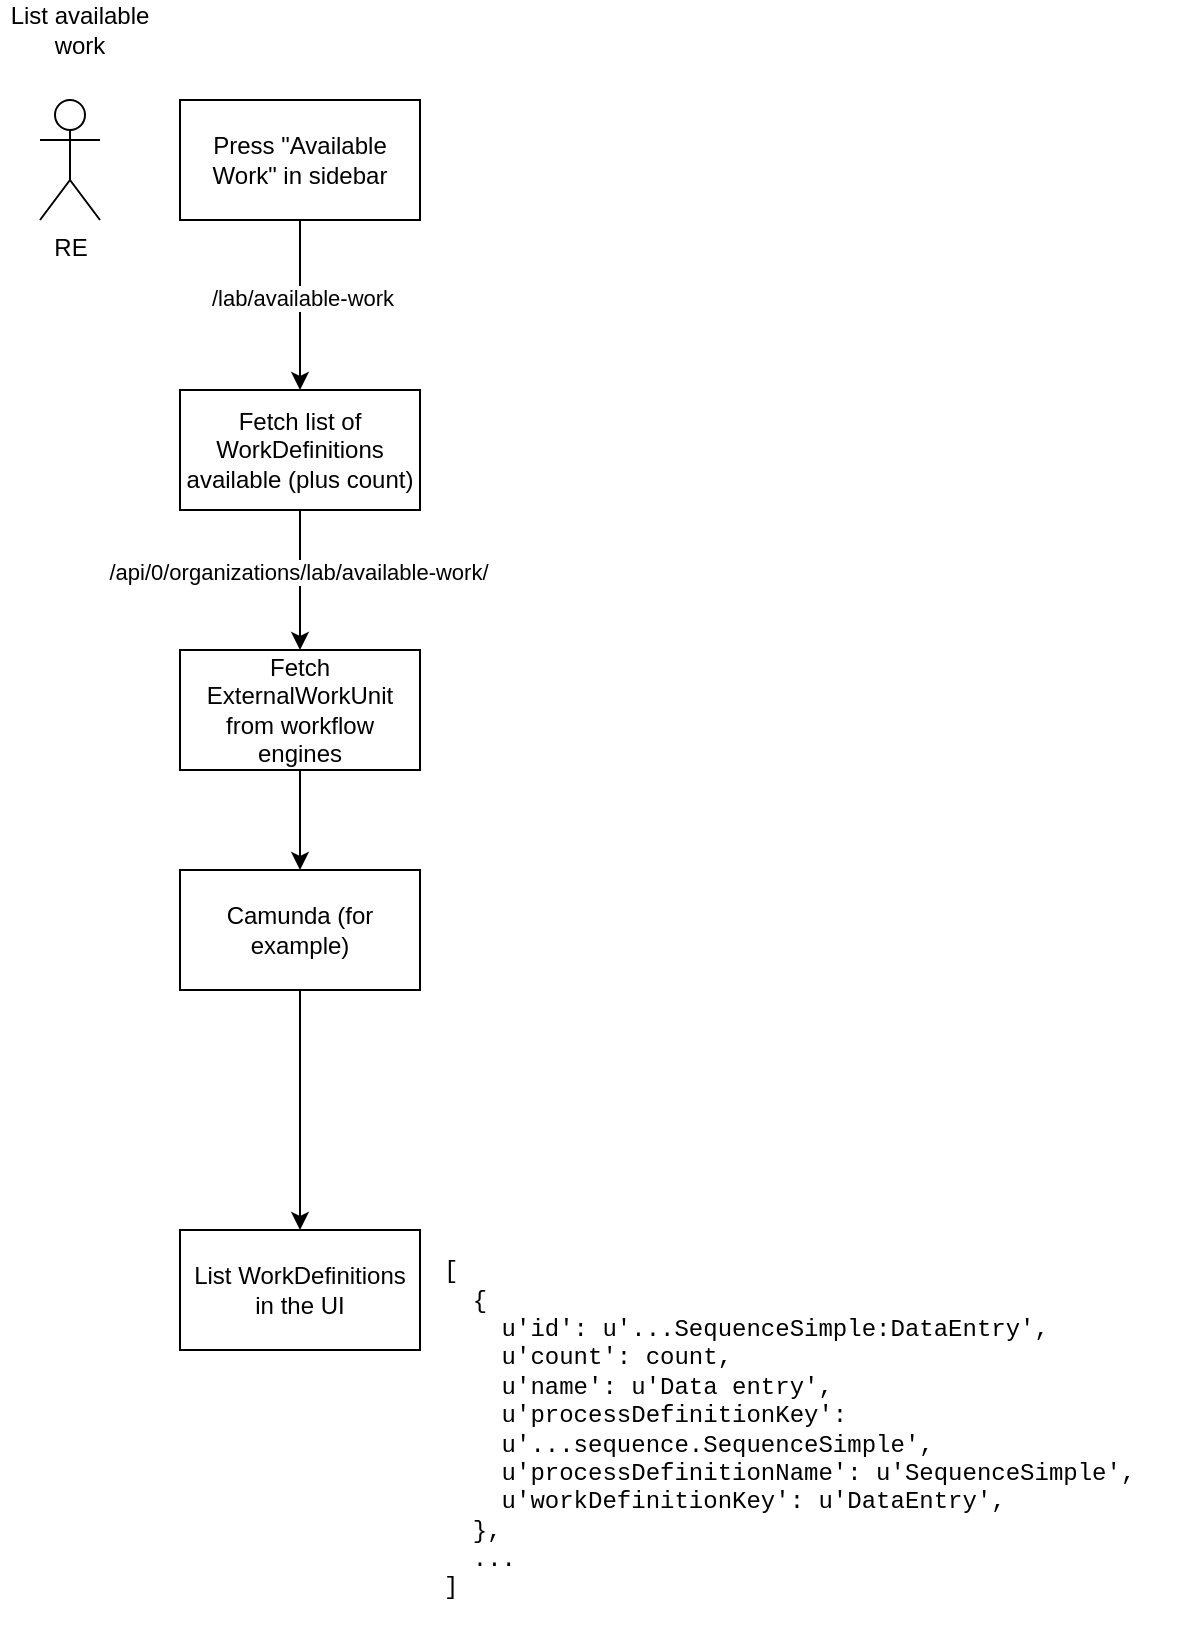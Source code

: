 <mxfile version="13.6.2" type="device"><diagram id="YpfjkRuXBtc8nW1uXZN5" name="Page-1"><mxGraphModel dx="1418" dy="961" grid="1" gridSize="10" guides="1" tooltips="1" connect="1" arrows="1" fold="1" page="1" pageScale="1" pageWidth="827" pageHeight="1169" math="0" shadow="0"><root><mxCell id="0"/><mxCell id="1" parent="0"/><mxCell id="xOZaKcYoEGZLbDwlDbXA-5" style="edgeStyle=orthogonalEdgeStyle;rounded=0;orthogonalLoop=1;jettySize=auto;html=1;" parent="1" source="xOZaKcYoEGZLbDwlDbXA-1" target="xOZaKcYoEGZLbDwlDbXA-4" edge="1"><mxGeometry relative="1" as="geometry"/></mxCell><mxCell id="xOZaKcYoEGZLbDwlDbXA-6" value="/lab/available-work" style="edgeLabel;html=1;align=center;verticalAlign=middle;resizable=0;points=[];" parent="xOZaKcYoEGZLbDwlDbXA-5" vertex="1" connectable="0"><mxGeometry x="-0.087" y="1" relative="1" as="geometry"><mxPoint as="offset"/></mxGeometry></mxCell><mxCell id="xOZaKcYoEGZLbDwlDbXA-1" value="Press &quot;Available Work&quot; in sidebar" style="rounded=0;whiteSpace=wrap;html=1;fontSize=12;" parent="1" vertex="1"><mxGeometry x="130" y="65" width="120" height="60" as="geometry"/></mxCell><mxCell id="xOZaKcYoEGZLbDwlDbXA-2" value="RE" style="shape=umlActor;verticalLabelPosition=bottom;verticalAlign=top;html=1;outlineConnect=0;fontSize=12;" parent="1" vertex="1"><mxGeometry x="60" y="65" width="30" height="60" as="geometry"/></mxCell><mxCell id="xOZaKcYoEGZLbDwlDbXA-3" value="List available work" style="text;html=1;strokeColor=none;fillColor=none;align=center;verticalAlign=middle;whiteSpace=wrap;rounded=0;" parent="1" vertex="1"><mxGeometry x="40" y="20" width="80" height="20" as="geometry"/></mxCell><mxCell id="xOZaKcYoEGZLbDwlDbXA-4" value="Fetch list of WorkDefinitions available (plus count)" style="rounded=0;whiteSpace=wrap;html=1;" parent="1" vertex="1"><mxGeometry x="130" y="210" width="120" height="60" as="geometry"/></mxCell><mxCell id="xOZaKcYoEGZLbDwlDbXA-8" value="List WorkDefinitions in the UI" style="whiteSpace=wrap;html=1;rounded=0;" parent="1" vertex="1"><mxGeometry x="130" y="630" width="120" height="60" as="geometry"/></mxCell><mxCell id="xOZaKcYoEGZLbDwlDbXA-16" value="[&lt;br&gt;&amp;nbsp; { &lt;br&gt;&amp;nbsp; &amp;nbsp; u'id': u'...SequenceSimple:DataEntry',&lt;br&gt;&amp;nbsp; &amp;nbsp; u'count': count,&lt;br&gt;&amp;nbsp; &amp;nbsp; u'name': u'Data entry',&lt;br&gt;&amp;nbsp; &amp;nbsp; u'processDefinitionKey':&lt;br&gt;&amp;nbsp; &amp;nbsp; u'...sequence.SequenceSimple',&lt;br&gt;&amp;nbsp; &amp;nbsp; u'processDefinitionName': u'SequenceSimple',&lt;br&gt;&amp;nbsp; &amp;nbsp; u'workDefinitionKey': u'DataEntry',&lt;br&gt;&amp;nbsp; },&lt;br&gt;&amp;nbsp; ...&lt;br&gt;]" style="text;html=1;strokeColor=none;fillColor=none;align=left;verticalAlign=middle;whiteSpace=wrap;rounded=0;fontFamily=Courier New;" parent="1" vertex="1"><mxGeometry x="260" y="630" width="370" height="200" as="geometry"/></mxCell><mxCell id="xOZaKcYoEGZLbDwlDbXA-17" style="edgeStyle=orthogonalEdgeStyle;rounded=0;orthogonalLoop=1;jettySize=auto;html=1;exitX=0.5;exitY=1;exitDx=0;exitDy=0;" parent="1" source="xOZaKcYoEGZLbDwlDbXA-16" target="xOZaKcYoEGZLbDwlDbXA-16" edge="1"><mxGeometry relative="1" as="geometry"/></mxCell><mxCell id="JH1fPEIiF2gGwlf7NWqA-2" value="" style="edgeStyle=orthogonalEdgeStyle;rounded=0;orthogonalLoop=1;jettySize=auto;html=1;" parent="1" source="eUmbVz2_Hsh4w5K6NVQ--10" target="xOZaKcYoEGZLbDwlDbXA-8" edge="1"><mxGeometry relative="1" as="geometry"><mxPoint x="190" y="270" as="sourcePoint"/><mxPoint x="190" y="350" as="targetPoint"/></mxGeometry></mxCell><mxCell id="eUmbVz2_Hsh4w5K6NVQ--7" value="Fetch ExternalWorkUnit from workflow engines" style="rounded=0;whiteSpace=wrap;html=1;" parent="1" vertex="1"><mxGeometry x="130" y="340" width="120" height="60" as="geometry"/></mxCell><mxCell id="eUmbVz2_Hsh4w5K6NVQ--8" value="" style="edgeStyle=orthogonalEdgeStyle;rounded=0;orthogonalLoop=1;jettySize=auto;html=1;" parent="1" source="xOZaKcYoEGZLbDwlDbXA-4" target="eUmbVz2_Hsh4w5K6NVQ--7" edge="1"><mxGeometry relative="1" as="geometry"><mxPoint x="190" y="270" as="sourcePoint"/><mxPoint x="190" y="630" as="targetPoint"/></mxGeometry></mxCell><mxCell id="eUmbVz2_Hsh4w5K6NVQ--9" value="/api/0/organizations/lab/available-work/" style="edgeLabel;html=1;align=center;verticalAlign=middle;resizable=0;points=[];" parent="eUmbVz2_Hsh4w5K6NVQ--8" vertex="1" connectable="0"><mxGeometry x="-0.133" y="-1" relative="1" as="geometry"><mxPoint as="offset"/></mxGeometry></mxCell><mxCell id="eUmbVz2_Hsh4w5K6NVQ--10" value="Camunda (for example)" style="rounded=0;whiteSpace=wrap;html=1;" parent="1" vertex="1"><mxGeometry x="130" y="450" width="120" height="60" as="geometry"/></mxCell><mxCell id="eUmbVz2_Hsh4w5K6NVQ--11" value="" style="edgeStyle=orthogonalEdgeStyle;rounded=0;orthogonalLoop=1;jettySize=auto;html=1;" parent="1" source="eUmbVz2_Hsh4w5K6NVQ--7" target="eUmbVz2_Hsh4w5K6NVQ--10" edge="1"><mxGeometry relative="1" as="geometry"><mxPoint x="190" y="400" as="sourcePoint"/><mxPoint x="190" y="630" as="targetPoint"/></mxGeometry></mxCell></root></mxGraphModel></diagram></mxfile>